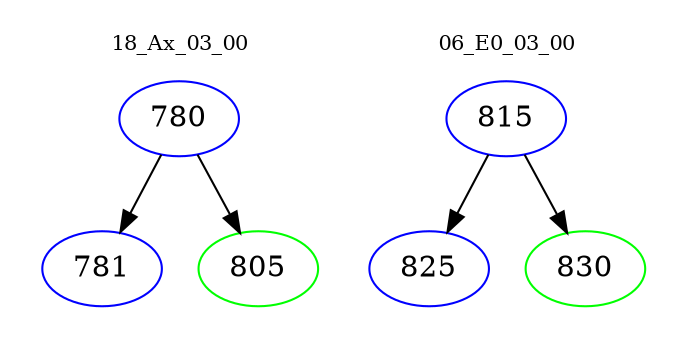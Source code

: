 digraph{
subgraph cluster_0 {
color = white
label = "18_Ax_03_00";
fontsize=10;
T0_780 [label="780", color="blue"]
T0_780 -> T0_781 [color="black"]
T0_781 [label="781", color="blue"]
T0_780 -> T0_805 [color="black"]
T0_805 [label="805", color="green"]
}
subgraph cluster_1 {
color = white
label = "06_E0_03_00";
fontsize=10;
T1_815 [label="815", color="blue"]
T1_815 -> T1_825 [color="black"]
T1_825 [label="825", color="blue"]
T1_815 -> T1_830 [color="black"]
T1_830 [label="830", color="green"]
}
}
